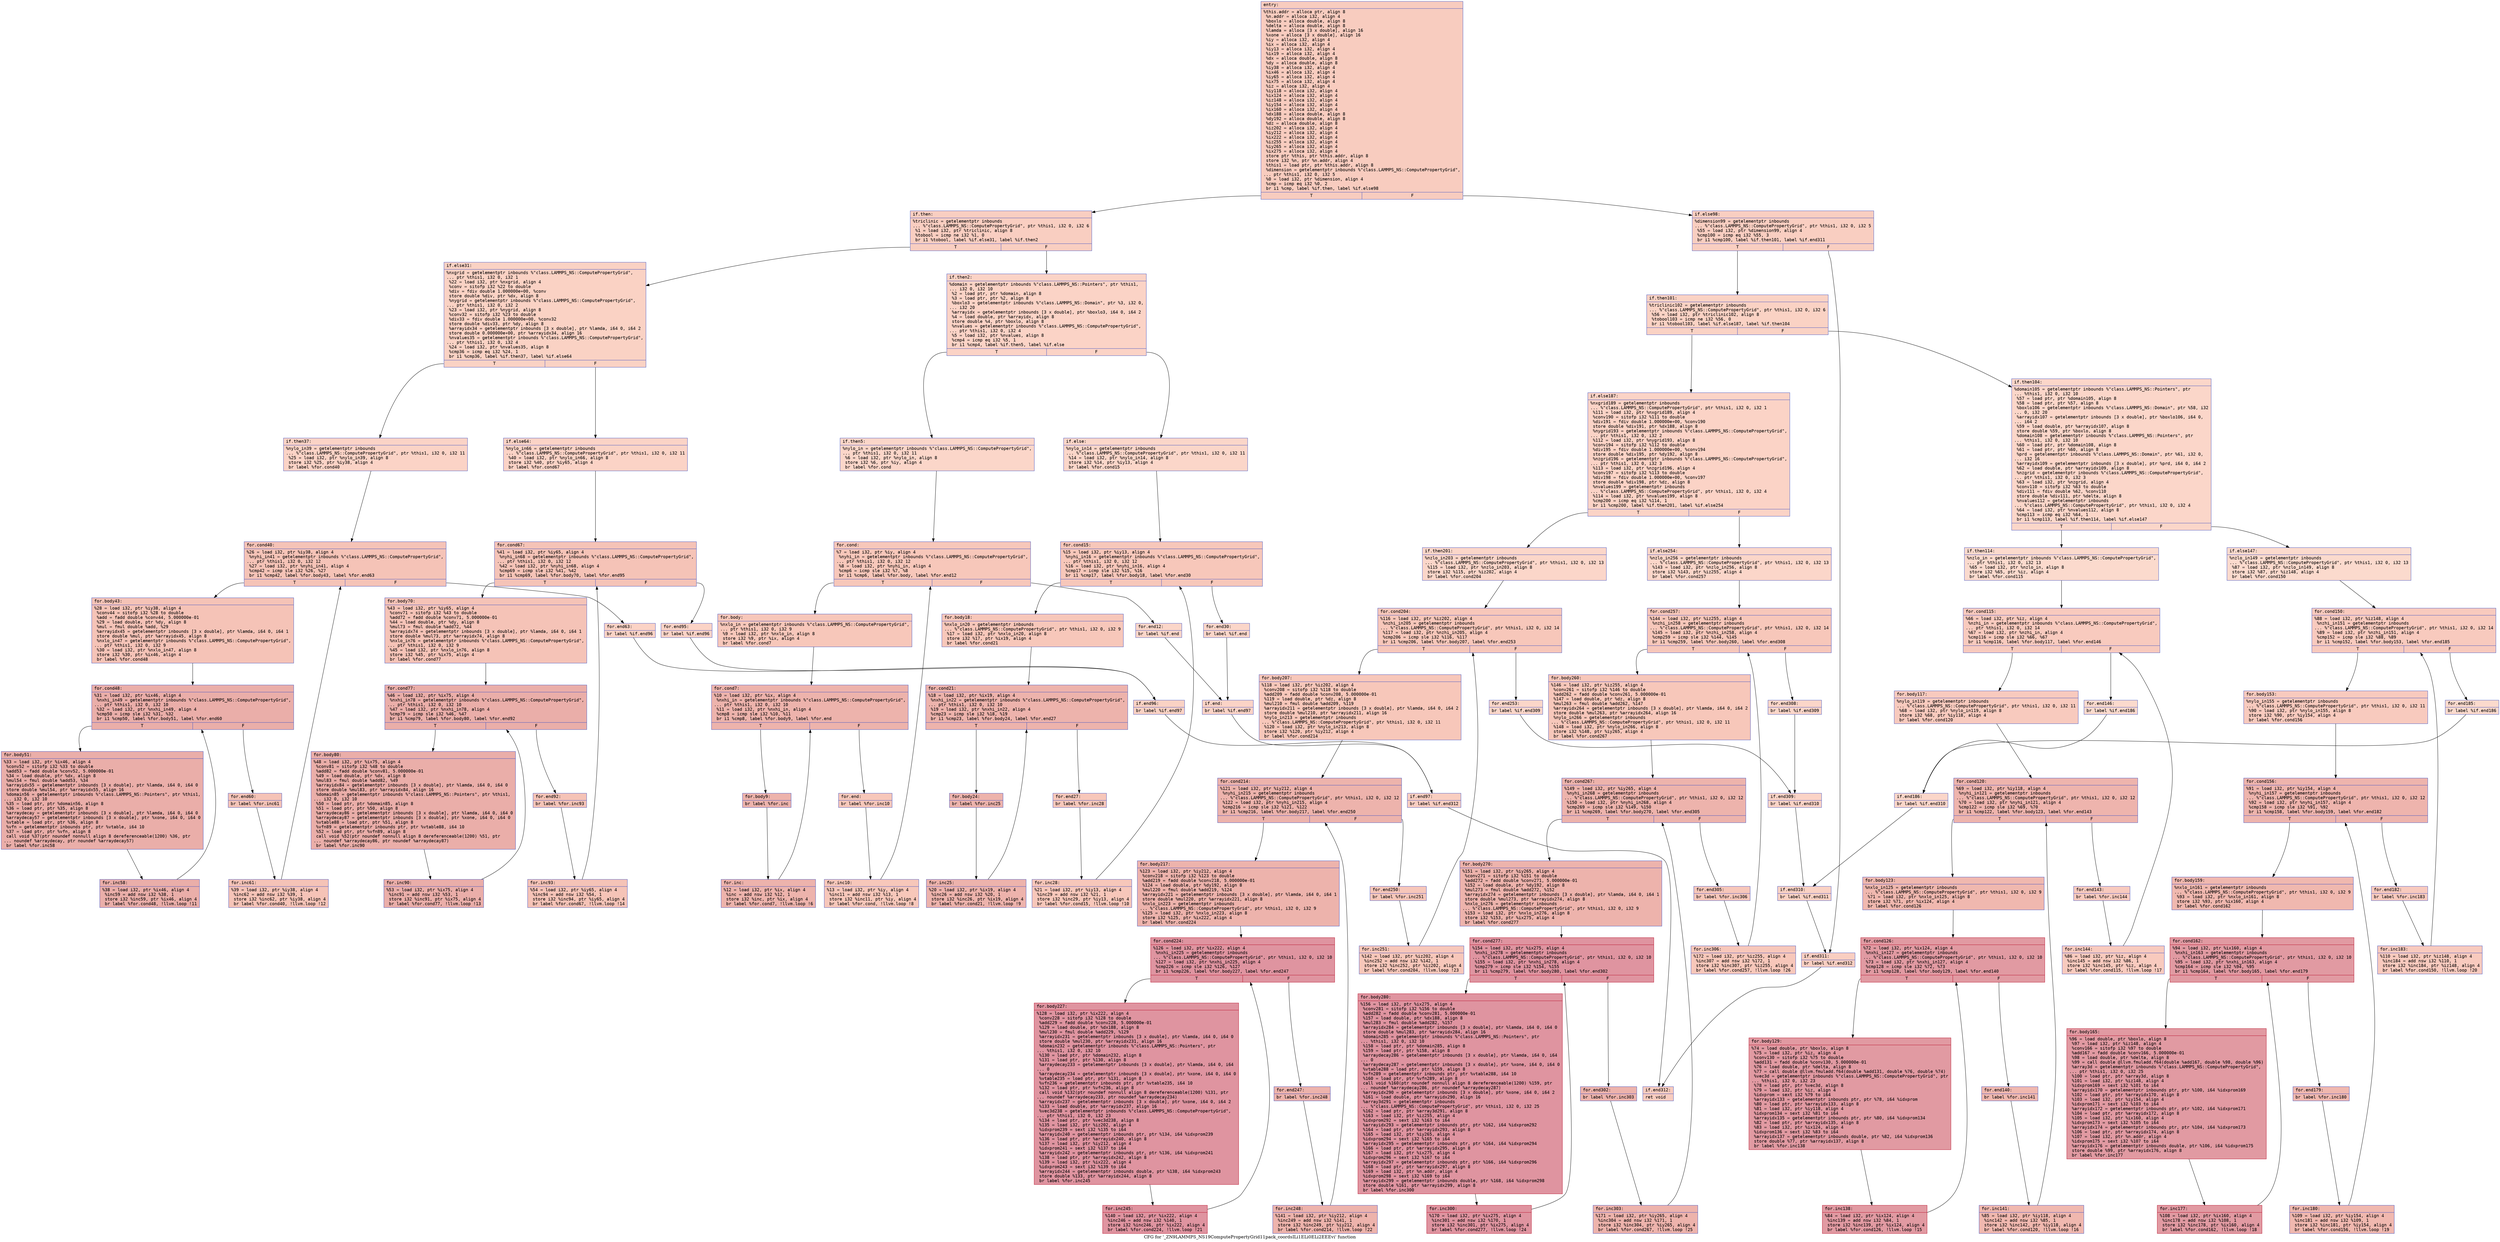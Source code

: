 digraph "CFG for '_ZN9LAMMPS_NS19ComputePropertyGrid11pack_coordsILi1ELi0ELi2EEEvi' function" {
	label="CFG for '_ZN9LAMMPS_NS19ComputePropertyGrid11pack_coordsILi1ELi0ELi2EEEvi' function";

	Node0x559142b9eaf0 [shape=record,color="#3d50c3ff", style=filled, fillcolor="#f08b6e70" fontname="Courier",label="{entry:\l|  %this.addr = alloca ptr, align 8\l  %n.addr = alloca i32, align 4\l  %boxlo = alloca double, align 8\l  %delta = alloca double, align 8\l  %lamda = alloca [3 x double], align 16\l  %xone = alloca [3 x double], align 16\l  %iy = alloca i32, align 4\l  %ix = alloca i32, align 4\l  %iy13 = alloca i32, align 4\l  %ix19 = alloca i32, align 4\l  %dx = alloca double, align 8\l  %dy = alloca double, align 8\l  %iy38 = alloca i32, align 4\l  %ix46 = alloca i32, align 4\l  %iy65 = alloca i32, align 4\l  %ix75 = alloca i32, align 4\l  %iz = alloca i32, align 4\l  %iy118 = alloca i32, align 4\l  %ix124 = alloca i32, align 4\l  %iz148 = alloca i32, align 4\l  %iy154 = alloca i32, align 4\l  %ix160 = alloca i32, align 4\l  %dx188 = alloca double, align 8\l  %dy192 = alloca double, align 8\l  %dz = alloca double, align 8\l  %iz202 = alloca i32, align 4\l  %iy212 = alloca i32, align 4\l  %ix222 = alloca i32, align 4\l  %iz255 = alloca i32, align 4\l  %iy265 = alloca i32, align 4\l  %ix275 = alloca i32, align 4\l  store ptr %this, ptr %this.addr, align 8\l  store i32 %n, ptr %n.addr, align 4\l  %this1 = load ptr, ptr %this.addr, align 8\l  %dimension = getelementptr inbounds %\"class.LAMMPS_NS::ComputePropertyGrid\",\l... ptr %this1, i32 0, i32 5\l  %0 = load i32, ptr %dimension, align 4\l  %cmp = icmp eq i32 %0, 2\l  br i1 %cmp, label %if.then, label %if.else98\l|{<s0>T|<s1>F}}"];
	Node0x559142b9eaf0:s0 -> Node0x559142b9eb60[tooltip="entry -> if.then\nProbability 50.00%" ];
	Node0x559142b9eaf0:s1 -> Node0x559142bb19d0[tooltip="entry -> if.else98\nProbability 50.00%" ];
	Node0x559142b9eb60 [shape=record,color="#3d50c3ff", style=filled, fillcolor="#f2907270" fontname="Courier",label="{if.then:\l|  %triclinic = getelementptr inbounds\l... %\"class.LAMMPS_NS::ComputePropertyGrid\", ptr %this1, i32 0, i32 6\l  %1 = load i32, ptr %triclinic, align 8\l  %tobool = icmp ne i32 %1, 0\l  br i1 %tobool, label %if.else31, label %if.then2\l|{<s0>T|<s1>F}}"];
	Node0x559142b9eb60:s0 -> Node0x559142bb1d20[tooltip="if.then -> if.else31\nProbability 62.50%" ];
	Node0x559142b9eb60:s1 -> Node0x559142bb1da0[tooltip="if.then -> if.then2\nProbability 37.50%" ];
	Node0x559142bb1da0 [shape=record,color="#3d50c3ff", style=filled, fillcolor="#f59c7d70" fontname="Courier",label="{if.then2:\l|  %domain = getelementptr inbounds %\"class.LAMMPS_NS::Pointers\", ptr %this1,\l... i32 0, i32 10\l  %2 = load ptr, ptr %domain, align 8\l  %3 = load ptr, ptr %2, align 8\l  %boxlo3 = getelementptr inbounds %\"class.LAMMPS_NS::Domain\", ptr %3, i32 0,\l... i32 20\l  %arrayidx = getelementptr inbounds [3 x double], ptr %boxlo3, i64 0, i64 2\l  %4 = load double, ptr %arrayidx, align 8\l  store double %4, ptr %boxlo, align 8\l  %nvalues = getelementptr inbounds %\"class.LAMMPS_NS::ComputePropertyGrid\",\l... ptr %this1, i32 0, i32 4\l  %5 = load i32, ptr %nvalues, align 8\l  %cmp4 = icmp eq i32 %5, 1\l  br i1 %cmp4, label %if.then5, label %if.else\l|{<s0>T|<s1>F}}"];
	Node0x559142bb1da0:s0 -> Node0x559142bb5580[tooltip="if.then2 -> if.then5\nProbability 50.00%" ];
	Node0x559142bb1da0:s1 -> Node0x559142a6e7d0[tooltip="if.then2 -> if.else\nProbability 50.00%" ];
	Node0x559142bb5580 [shape=record,color="#3d50c3ff", style=filled, fillcolor="#f6a38570" fontname="Courier",label="{if.then5:\l|  %nylo_in = getelementptr inbounds %\"class.LAMMPS_NS::ComputePropertyGrid\",\l... ptr %this1, i32 0, i32 11\l  %6 = load i32, ptr %nylo_in, align 8\l  store i32 %6, ptr %iy, align 4\l  br label %for.cond\l}"];
	Node0x559142bb5580 -> Node0x559142bb10e0[tooltip="if.then5 -> for.cond\nProbability 100.00%" ];
	Node0x559142bb10e0 [shape=record,color="#3d50c3ff", style=filled, fillcolor="#ec7f6370" fontname="Courier",label="{for.cond:\l|  %7 = load i32, ptr %iy, align 4\l  %nyhi_in = getelementptr inbounds %\"class.LAMMPS_NS::ComputePropertyGrid\",\l... ptr %this1, i32 0, i32 12\l  %8 = load i32, ptr %nyhi_in, align 4\l  %cmp6 = icmp sle i32 %7, %8\l  br i1 %cmp6, label %for.body, label %for.end12\l|{<s0>T|<s1>F}}"];
	Node0x559142bb10e0:s0 -> Node0x559142bb5f00[tooltip="for.cond -> for.body\nProbability 96.88%" ];
	Node0x559142bb10e0:s1 -> Node0x559142bb5f80[tooltip="for.cond -> for.end12\nProbability 3.12%" ];
	Node0x559142bb5f00 [shape=record,color="#3d50c3ff", style=filled, fillcolor="#ec7f6370" fontname="Courier",label="{for.body:\l|  %nxlo_in = getelementptr inbounds %\"class.LAMMPS_NS::ComputePropertyGrid\",\l... ptr %this1, i32 0, i32 9\l  %9 = load i32, ptr %nxlo_in, align 8\l  store i32 %9, ptr %ix, align 4\l  br label %for.cond7\l}"];
	Node0x559142bb5f00 -> Node0x559142bb62b0[tooltip="for.body -> for.cond7\nProbability 100.00%" ];
	Node0x559142bb62b0 [shape=record,color="#3d50c3ff", style=filled, fillcolor="#d6524470" fontname="Courier",label="{for.cond7:\l|  %10 = load i32, ptr %ix, align 4\l  %nxhi_in = getelementptr inbounds %\"class.LAMMPS_NS::ComputePropertyGrid\",\l... ptr %this1, i32 0, i32 10\l  %11 = load i32, ptr %nxhi_in, align 4\l  %cmp8 = icmp sle i32 %10, %11\l  br i1 %cmp8, label %for.body9, label %for.end\l|{<s0>T|<s1>F}}"];
	Node0x559142bb62b0:s0 -> Node0x559142bb6630[tooltip="for.cond7 -> for.body9\nProbability 96.88%" ];
	Node0x559142bb62b0:s1 -> Node0x559142bb66b0[tooltip="for.cond7 -> for.end\nProbability 3.12%" ];
	Node0x559142bb6630 [shape=record,color="#3d50c3ff", style=filled, fillcolor="#d6524470" fontname="Courier",label="{for.body9:\l|  br label %for.inc\l}"];
	Node0x559142bb6630 -> Node0x559142bb6830[tooltip="for.body9 -> for.inc\nProbability 100.00%" ];
	Node0x559142bb6830 [shape=record,color="#3d50c3ff", style=filled, fillcolor="#d6524470" fontname="Courier",label="{for.inc:\l|  %12 = load i32, ptr %ix, align 4\l  %inc = add nsw i32 %12, 1\l  store i32 %inc, ptr %ix, align 4\l  br label %for.cond7, !llvm.loop !6\l}"];
	Node0x559142bb6830 -> Node0x559142bb62b0[tooltip="for.inc -> for.cond7\nProbability 100.00%" ];
	Node0x559142bb66b0 [shape=record,color="#3d50c3ff", style=filled, fillcolor="#ec7f6370" fontname="Courier",label="{for.end:\l|  br label %for.inc10\l}"];
	Node0x559142bb66b0 -> Node0x559142bb6ca0[tooltip="for.end -> for.inc10\nProbability 100.00%" ];
	Node0x559142bb6ca0 [shape=record,color="#3d50c3ff", style=filled, fillcolor="#ec7f6370" fontname="Courier",label="{for.inc10:\l|  %13 = load i32, ptr %iy, align 4\l  %inc11 = add nsw i32 %13, 1\l  store i32 %inc11, ptr %iy, align 4\l  br label %for.cond, !llvm.loop !8\l}"];
	Node0x559142bb6ca0 -> Node0x559142bb10e0[tooltip="for.inc10 -> for.cond\nProbability 100.00%" ];
	Node0x559142bb5f80 [shape=record,color="#3d50c3ff", style=filled, fillcolor="#f6a38570" fontname="Courier",label="{for.end12:\l|  br label %if.end\l}"];
	Node0x559142bb5f80 -> Node0x559142bb7120[tooltip="for.end12 -> if.end\nProbability 100.00%" ];
	Node0x559142a6e7d0 [shape=record,color="#3d50c3ff", style=filled, fillcolor="#f6a38570" fontname="Courier",label="{if.else:\l|  %nylo_in14 = getelementptr inbounds\l... %\"class.LAMMPS_NS::ComputePropertyGrid\", ptr %this1, i32 0, i32 11\l  %14 = load i32, ptr %nylo_in14, align 8\l  store i32 %14, ptr %iy13, align 4\l  br label %for.cond15\l}"];
	Node0x559142a6e7d0 -> Node0x559142bb7410[tooltip="if.else -> for.cond15\nProbability 100.00%" ];
	Node0x559142bb7410 [shape=record,color="#3d50c3ff", style=filled, fillcolor="#ec7f6370" fontname="Courier",label="{for.cond15:\l|  %15 = load i32, ptr %iy13, align 4\l  %nyhi_in16 = getelementptr inbounds %\"class.LAMMPS_NS::ComputePropertyGrid\",\l... ptr %this1, i32 0, i32 12\l  %16 = load i32, ptr %nyhi_in16, align 4\l  %cmp17 = icmp sle i32 %15, %16\l  br i1 %cmp17, label %for.body18, label %for.end30\l|{<s0>T|<s1>F}}"];
	Node0x559142bb7410:s0 -> Node0x559142bb77a0[tooltip="for.cond15 -> for.body18\nProbability 96.88%" ];
	Node0x559142bb7410:s1 -> Node0x559142bb7820[tooltip="for.cond15 -> for.end30\nProbability 3.12%" ];
	Node0x559142bb77a0 [shape=record,color="#3d50c3ff", style=filled, fillcolor="#ec7f6370" fontname="Courier",label="{for.body18:\l|  %nxlo_in20 = getelementptr inbounds\l... %\"class.LAMMPS_NS::ComputePropertyGrid\", ptr %this1, i32 0, i32 9\l  %17 = load i32, ptr %nxlo_in20, align 8\l  store i32 %17, ptr %ix19, align 4\l  br label %for.cond21\l}"];
	Node0x559142bb77a0 -> Node0x559142bb7b60[tooltip="for.body18 -> for.cond21\nProbability 100.00%" ];
	Node0x559142bb7b60 [shape=record,color="#3d50c3ff", style=filled, fillcolor="#d6524470" fontname="Courier",label="{for.cond21:\l|  %18 = load i32, ptr %ix19, align 4\l  %nxhi_in22 = getelementptr inbounds %\"class.LAMMPS_NS::ComputePropertyGrid\",\l... ptr %this1, i32 0, i32 10\l  %19 = load i32, ptr %nxhi_in22, align 4\l  %cmp23 = icmp sle i32 %18, %19\l  br i1 %cmp23, label %for.body24, label %for.end27\l|{<s0>T|<s1>F}}"];
	Node0x559142bb7b60:s0 -> Node0x559142bb7ef0[tooltip="for.cond21 -> for.body24\nProbability 96.88%" ];
	Node0x559142bb7b60:s1 -> Node0x559142bb7f70[tooltip="for.cond21 -> for.end27\nProbability 3.12%" ];
	Node0x559142bb7ef0 [shape=record,color="#3d50c3ff", style=filled, fillcolor="#d6524470" fontname="Courier",label="{for.body24:\l|  br label %for.inc25\l}"];
	Node0x559142bb7ef0 -> Node0x559142bb80a0[tooltip="for.body24 -> for.inc25\nProbability 100.00%" ];
	Node0x559142bb80a0 [shape=record,color="#3d50c3ff", style=filled, fillcolor="#d6524470" fontname="Courier",label="{for.inc25:\l|  %20 = load i32, ptr %ix19, align 4\l  %inc26 = add nsw i32 %20, 1\l  store i32 %inc26, ptr %ix19, align 4\l  br label %for.cond21, !llvm.loop !9\l}"];
	Node0x559142bb80a0 -> Node0x559142bb7b60[tooltip="for.inc25 -> for.cond21\nProbability 100.00%" ];
	Node0x559142bb7f70 [shape=record,color="#3d50c3ff", style=filled, fillcolor="#ec7f6370" fontname="Courier",label="{for.end27:\l|  br label %for.inc28\l}"];
	Node0x559142bb7f70 -> Node0x559142bb8520[tooltip="for.end27 -> for.inc28\nProbability 100.00%" ];
	Node0x559142bb8520 [shape=record,color="#3d50c3ff", style=filled, fillcolor="#ec7f6370" fontname="Courier",label="{for.inc28:\l|  %21 = load i32, ptr %iy13, align 4\l  %inc29 = add nsw i32 %21, 1\l  store i32 %inc29, ptr %iy13, align 4\l  br label %for.cond15, !llvm.loop !10\l}"];
	Node0x559142bb8520 -> Node0x559142bb7410[tooltip="for.inc28 -> for.cond15\nProbability 100.00%" ];
	Node0x559142bb7820 [shape=record,color="#3d50c3ff", style=filled, fillcolor="#f6a38570" fontname="Courier",label="{for.end30:\l|  br label %if.end\l}"];
	Node0x559142bb7820 -> Node0x559142bb7120[tooltip="for.end30 -> if.end\nProbability 100.00%" ];
	Node0x559142bb7120 [shape=record,color="#3d50c3ff", style=filled, fillcolor="#f59c7d70" fontname="Courier",label="{if.end:\l|  br label %if.end97\l}"];
	Node0x559142bb7120 -> Node0x559142bb8a10[tooltip="if.end -> if.end97\nProbability 100.00%" ];
	Node0x559142bb1d20 [shape=record,color="#3d50c3ff", style=filled, fillcolor="#f4987a70" fontname="Courier",label="{if.else31:\l|  %nxgrid = getelementptr inbounds %\"class.LAMMPS_NS::ComputePropertyGrid\",\l... ptr %this1, i32 0, i32 1\l  %22 = load i32, ptr %nxgrid, align 4\l  %conv = sitofp i32 %22 to double\l  %div = fdiv double 1.000000e+00, %conv\l  store double %div, ptr %dx, align 8\l  %nygrid = getelementptr inbounds %\"class.LAMMPS_NS::ComputePropertyGrid\",\l... ptr %this1, i32 0, i32 2\l  %23 = load i32, ptr %nygrid, align 8\l  %conv32 = sitofp i32 %23 to double\l  %div33 = fdiv double 1.000000e+00, %conv32\l  store double %div33, ptr %dy, align 8\l  %arrayidx34 = getelementptr inbounds [3 x double], ptr %lamda, i64 0, i64 2\l  store double 0.000000e+00, ptr %arrayidx34, align 16\l  %nvalues35 = getelementptr inbounds %\"class.LAMMPS_NS::ComputePropertyGrid\",\l... ptr %this1, i32 0, i32 4\l  %24 = load i32, ptr %nvalues35, align 8\l  %cmp36 = icmp eq i32 %24, 1\l  br i1 %cmp36, label %if.then37, label %if.else64\l|{<s0>T|<s1>F}}"];
	Node0x559142bb1d20:s0 -> Node0x559142bb9530[tooltip="if.else31 -> if.then37\nProbability 50.00%" ];
	Node0x559142bb1d20:s1 -> Node0x559142bb95b0[tooltip="if.else31 -> if.else64\nProbability 50.00%" ];
	Node0x559142bb9530 [shape=record,color="#3d50c3ff", style=filled, fillcolor="#f59c7d70" fontname="Courier",label="{if.then37:\l|  %nylo_in39 = getelementptr inbounds\l... %\"class.LAMMPS_NS::ComputePropertyGrid\", ptr %this1, i32 0, i32 11\l  %25 = load i32, ptr %nylo_in39, align 8\l  store i32 %25, ptr %iy38, align 4\l  br label %for.cond40\l}"];
	Node0x559142bb9530 -> Node0x559142bb98f0[tooltip="if.then37 -> for.cond40\nProbability 100.00%" ];
	Node0x559142bb98f0 [shape=record,color="#3d50c3ff", style=filled, fillcolor="#e8765c70" fontname="Courier",label="{for.cond40:\l|  %26 = load i32, ptr %iy38, align 4\l  %nyhi_in41 = getelementptr inbounds %\"class.LAMMPS_NS::ComputePropertyGrid\",\l... ptr %this1, i32 0, i32 12\l  %27 = load i32, ptr %nyhi_in41, align 4\l  %cmp42 = icmp sle i32 %26, %27\l  br i1 %cmp42, label %for.body43, label %for.end63\l|{<s0>T|<s1>F}}"];
	Node0x559142bb98f0:s0 -> Node0x559142bb5910[tooltip="for.cond40 -> for.body43\nProbability 96.88%" ];
	Node0x559142bb98f0:s1 -> Node0x559142bb5990[tooltip="for.cond40 -> for.end63\nProbability 3.12%" ];
	Node0x559142bb5910 [shape=record,color="#3d50c3ff", style=filled, fillcolor="#e8765c70" fontname="Courier",label="{for.body43:\l|  %28 = load i32, ptr %iy38, align 4\l  %conv44 = sitofp i32 %28 to double\l  %add = fadd double %conv44, 5.000000e-01\l  %29 = load double, ptr %dy, align 8\l  %mul = fmul double %add, %29\l  %arrayidx45 = getelementptr inbounds [3 x double], ptr %lamda, i64 0, i64 1\l  store double %mul, ptr %arrayidx45, align 8\l  %nxlo_in47 = getelementptr inbounds %\"class.LAMMPS_NS::ComputePropertyGrid\",\l... ptr %this1, i32 0, i32 9\l  %30 = load i32, ptr %nxlo_in47, align 8\l  store i32 %30, ptr %ix46, align 4\l  br label %for.cond48\l}"];
	Node0x559142bb5910 -> Node0x559142bbaad0[tooltip="for.body43 -> for.cond48\nProbability 100.00%" ];
	Node0x559142bbaad0 [shape=record,color="#3d50c3ff", style=filled, fillcolor="#d0473d70" fontname="Courier",label="{for.cond48:\l|  %31 = load i32, ptr %ix46, align 4\l  %nxhi_in49 = getelementptr inbounds %\"class.LAMMPS_NS::ComputePropertyGrid\",\l... ptr %this1, i32 0, i32 10\l  %32 = load i32, ptr %nxhi_in49, align 4\l  %cmp50 = icmp sle i32 %31, %32\l  br i1 %cmp50, label %for.body51, label %for.end60\l|{<s0>T|<s1>F}}"];
	Node0x559142bbaad0:s0 -> Node0x559142bbae60[tooltip="for.cond48 -> for.body51\nProbability 96.88%" ];
	Node0x559142bbaad0:s1 -> Node0x559142bbaee0[tooltip="for.cond48 -> for.end60\nProbability 3.12%" ];
	Node0x559142bbae60 [shape=record,color="#3d50c3ff", style=filled, fillcolor="#d0473d70" fontname="Courier",label="{for.body51:\l|  %33 = load i32, ptr %ix46, align 4\l  %conv52 = sitofp i32 %33 to double\l  %add53 = fadd double %conv52, 5.000000e-01\l  %34 = load double, ptr %dx, align 8\l  %mul54 = fmul double %add53, %34\l  %arrayidx55 = getelementptr inbounds [3 x double], ptr %lamda, i64 0, i64 0\l  store double %mul54, ptr %arrayidx55, align 16\l  %domain56 = getelementptr inbounds %\"class.LAMMPS_NS::Pointers\", ptr %this1,\l... i32 0, i32 10\l  %35 = load ptr, ptr %domain56, align 8\l  %36 = load ptr, ptr %35, align 8\l  %arraydecay = getelementptr inbounds [3 x double], ptr %lamda, i64 0, i64 0\l  %arraydecay57 = getelementptr inbounds [3 x double], ptr %xone, i64 0, i64 0\l  %vtable = load ptr, ptr %36, align 8\l  %vfn = getelementptr inbounds ptr, ptr %vtable, i64 10\l  %37 = load ptr, ptr %vfn, align 8\l  call void %37(ptr noundef nonnull align 8 dereferenceable(1200) %36, ptr\l... noundef %arraydecay, ptr noundef %arraydecay57)\l  br label %for.inc58\l}"];
	Node0x559142bbae60 -> Node0x559142bbbbe0[tooltip="for.body51 -> for.inc58\nProbability 100.00%" ];
	Node0x559142bbbbe0 [shape=record,color="#3d50c3ff", style=filled, fillcolor="#d0473d70" fontname="Courier",label="{for.inc58:\l|  %38 = load i32, ptr %ix46, align 4\l  %inc59 = add nsw i32 %38, 1\l  store i32 %inc59, ptr %ix46, align 4\l  br label %for.cond48, !llvm.loop !11\l}"];
	Node0x559142bbbbe0 -> Node0x559142bbaad0[tooltip="for.inc58 -> for.cond48\nProbability 100.00%" ];
	Node0x559142bbaee0 [shape=record,color="#3d50c3ff", style=filled, fillcolor="#e8765c70" fontname="Courier",label="{for.end60:\l|  br label %for.inc61\l}"];
	Node0x559142bbaee0 -> Node0x559142bbc010[tooltip="for.end60 -> for.inc61\nProbability 100.00%" ];
	Node0x559142bbc010 [shape=record,color="#3d50c3ff", style=filled, fillcolor="#e8765c70" fontname="Courier",label="{for.inc61:\l|  %39 = load i32, ptr %iy38, align 4\l  %inc62 = add nsw i32 %39, 1\l  store i32 %inc62, ptr %iy38, align 4\l  br label %for.cond40, !llvm.loop !12\l}"];
	Node0x559142bbc010 -> Node0x559142bb98f0[tooltip="for.inc61 -> for.cond40\nProbability 100.00%" ];
	Node0x559142bb5990 [shape=record,color="#3d50c3ff", style=filled, fillcolor="#f59c7d70" fontname="Courier",label="{for.end63:\l|  br label %if.end96\l}"];
	Node0x559142bb5990 -> Node0x559142bbc470[tooltip="for.end63 -> if.end96\nProbability 100.00%" ];
	Node0x559142bb95b0 [shape=record,color="#3d50c3ff", style=filled, fillcolor="#f59c7d70" fontname="Courier",label="{if.else64:\l|  %nylo_in66 = getelementptr inbounds\l... %\"class.LAMMPS_NS::ComputePropertyGrid\", ptr %this1, i32 0, i32 11\l  %40 = load i32, ptr %nylo_in66, align 8\l  store i32 %40, ptr %iy65, align 4\l  br label %for.cond67\l}"];
	Node0x559142bb95b0 -> Node0x559142bbc770[tooltip="if.else64 -> for.cond67\nProbability 100.00%" ];
	Node0x559142bbc770 [shape=record,color="#3d50c3ff", style=filled, fillcolor="#e8765c70" fontname="Courier",label="{for.cond67:\l|  %41 = load i32, ptr %iy65, align 4\l  %nyhi_in68 = getelementptr inbounds %\"class.LAMMPS_NS::ComputePropertyGrid\",\l... ptr %this1, i32 0, i32 12\l  %42 = load i32, ptr %nyhi_in68, align 4\l  %cmp69 = icmp sle i32 %41, %42\l  br i1 %cmp69, label %for.body70, label %for.end95\l|{<s0>T|<s1>F}}"];
	Node0x559142bbc770:s0 -> Node0x559142bbcb00[tooltip="for.cond67 -> for.body70\nProbability 96.88%" ];
	Node0x559142bbc770:s1 -> Node0x559142bbcb80[tooltip="for.cond67 -> for.end95\nProbability 3.12%" ];
	Node0x559142bbcb00 [shape=record,color="#3d50c3ff", style=filled, fillcolor="#e8765c70" fontname="Courier",label="{for.body70:\l|  %43 = load i32, ptr %iy65, align 4\l  %conv71 = sitofp i32 %43 to double\l  %add72 = fadd double %conv71, 5.000000e-01\l  %44 = load double, ptr %dy, align 8\l  %mul73 = fmul double %add72, %44\l  %arrayidx74 = getelementptr inbounds [3 x double], ptr %lamda, i64 0, i64 1\l  store double %mul73, ptr %arrayidx74, align 8\l  %nxlo_in76 = getelementptr inbounds %\"class.LAMMPS_NS::ComputePropertyGrid\",\l... ptr %this1, i32 0, i32 9\l  %45 = load i32, ptr %nxlo_in76, align 8\l  store i32 %45, ptr %ix75, align 4\l  br label %for.cond77\l}"];
	Node0x559142bbcb00 -> Node0x559142bbd340[tooltip="for.body70 -> for.cond77\nProbability 100.00%" ];
	Node0x559142bbd340 [shape=record,color="#3d50c3ff", style=filled, fillcolor="#d0473d70" fontname="Courier",label="{for.cond77:\l|  %46 = load i32, ptr %ix75, align 4\l  %nxhi_in78 = getelementptr inbounds %\"class.LAMMPS_NS::ComputePropertyGrid\",\l... ptr %this1, i32 0, i32 10\l  %47 = load i32, ptr %nxhi_in78, align 4\l  %cmp79 = icmp sle i32 %46, %47\l  br i1 %cmp79, label %for.body80, label %for.end92\l|{<s0>T|<s1>F}}"];
	Node0x559142bbd340:s0 -> Node0x559142bbdee0[tooltip="for.cond77 -> for.body80\nProbability 96.88%" ];
	Node0x559142bbd340:s1 -> Node0x559142bbdf60[tooltip="for.cond77 -> for.end92\nProbability 3.12%" ];
	Node0x559142bbdee0 [shape=record,color="#3d50c3ff", style=filled, fillcolor="#d0473d70" fontname="Courier",label="{for.body80:\l|  %48 = load i32, ptr %ix75, align 4\l  %conv81 = sitofp i32 %48 to double\l  %add82 = fadd double %conv81, 5.000000e-01\l  %49 = load double, ptr %dx, align 8\l  %mul83 = fmul double %add82, %49\l  %arrayidx84 = getelementptr inbounds [3 x double], ptr %lamda, i64 0, i64 0\l  store double %mul83, ptr %arrayidx84, align 16\l  %domain85 = getelementptr inbounds %\"class.LAMMPS_NS::Pointers\", ptr %this1,\l... i32 0, i32 10\l  %50 = load ptr, ptr %domain85, align 8\l  %51 = load ptr, ptr %50, align 8\l  %arraydecay86 = getelementptr inbounds [3 x double], ptr %lamda, i64 0, i64 0\l  %arraydecay87 = getelementptr inbounds [3 x double], ptr %xone, i64 0, i64 0\l  %vtable88 = load ptr, ptr %51, align 8\l  %vfn89 = getelementptr inbounds ptr, ptr %vtable88, i64 10\l  %52 = load ptr, ptr %vfn89, align 8\l  call void %52(ptr noundef nonnull align 8 dereferenceable(1200) %51, ptr\l... noundef %arraydecay86, ptr noundef %arraydecay87)\l  br label %for.inc90\l}"];
	Node0x559142bbdee0 -> Node0x559142bbec70[tooltip="for.body80 -> for.inc90\nProbability 100.00%" ];
	Node0x559142bbec70 [shape=record,color="#3d50c3ff", style=filled, fillcolor="#d0473d70" fontname="Courier",label="{for.inc90:\l|  %53 = load i32, ptr %ix75, align 4\l  %inc91 = add nsw i32 %53, 1\l  store i32 %inc91, ptr %ix75, align 4\l  br label %for.cond77, !llvm.loop !13\l}"];
	Node0x559142bbec70 -> Node0x559142bbd340[tooltip="for.inc90 -> for.cond77\nProbability 100.00%" ];
	Node0x559142bbdf60 [shape=record,color="#3d50c3ff", style=filled, fillcolor="#e8765c70" fontname="Courier",label="{for.end92:\l|  br label %for.inc93\l}"];
	Node0x559142bbdf60 -> Node0x559142bbf0a0[tooltip="for.end92 -> for.inc93\nProbability 100.00%" ];
	Node0x559142bbf0a0 [shape=record,color="#3d50c3ff", style=filled, fillcolor="#e8765c70" fontname="Courier",label="{for.inc93:\l|  %54 = load i32, ptr %iy65, align 4\l  %inc94 = add nsw i32 %54, 1\l  store i32 %inc94, ptr %iy65, align 4\l  br label %for.cond67, !llvm.loop !14\l}"];
	Node0x559142bbf0a0 -> Node0x559142bbc770[tooltip="for.inc93 -> for.cond67\nProbability 100.00%" ];
	Node0x559142bbcb80 [shape=record,color="#3d50c3ff", style=filled, fillcolor="#f59c7d70" fontname="Courier",label="{for.end95:\l|  br label %if.end96\l}"];
	Node0x559142bbcb80 -> Node0x559142bbc470[tooltip="for.end95 -> if.end96\nProbability 100.00%" ];
	Node0x559142bbc470 [shape=record,color="#3d50c3ff", style=filled, fillcolor="#f4987a70" fontname="Courier",label="{if.end96:\l|  br label %if.end97\l}"];
	Node0x559142bbc470 -> Node0x559142bb8a10[tooltip="if.end96 -> if.end97\nProbability 100.00%" ];
	Node0x559142bb8a10 [shape=record,color="#3d50c3ff", style=filled, fillcolor="#f2907270" fontname="Courier",label="{if.end97:\l|  br label %if.end312\l}"];
	Node0x559142bb8a10 -> Node0x559142bbf5e0[tooltip="if.end97 -> if.end312\nProbability 100.00%" ];
	Node0x559142bb19d0 [shape=record,color="#3d50c3ff", style=filled, fillcolor="#f2907270" fontname="Courier",label="{if.else98:\l|  %dimension99 = getelementptr inbounds\l... %\"class.LAMMPS_NS::ComputePropertyGrid\", ptr %this1, i32 0, i32 5\l  %55 = load i32, ptr %dimension99, align 4\l  %cmp100 = icmp eq i32 %55, 3\l  br i1 %cmp100, label %if.then101, label %if.end311\l|{<s0>T|<s1>F}}"];
	Node0x559142bb19d0:s0 -> Node0x559142bbf8f0[tooltip="if.else98 -> if.then101\nProbability 50.00%" ];
	Node0x559142bb19d0:s1 -> Node0x559142bbf970[tooltip="if.else98 -> if.end311\nProbability 50.00%" ];
	Node0x559142bbf8f0 [shape=record,color="#3d50c3ff", style=filled, fillcolor="#f4987a70" fontname="Courier",label="{if.then101:\l|  %triclinic102 = getelementptr inbounds\l... %\"class.LAMMPS_NS::ComputePropertyGrid\", ptr %this1, i32 0, i32 6\l  %56 = load i32, ptr %triclinic102, align 8\l  %tobool103 = icmp ne i32 %56, 0\l  br i1 %tobool103, label %if.else187, label %if.then104\l|{<s0>T|<s1>F}}"];
	Node0x559142bbf8f0:s0 -> Node0x559142bbfcd0[tooltip="if.then101 -> if.else187\nProbability 62.50%" ];
	Node0x559142bbf8f0:s1 -> Node0x559142bbfd50[tooltip="if.then101 -> if.then104\nProbability 37.50%" ];
	Node0x559142bbfd50 [shape=record,color="#3d50c3ff", style=filled, fillcolor="#f6a38570" fontname="Courier",label="{if.then104:\l|  %domain105 = getelementptr inbounds %\"class.LAMMPS_NS::Pointers\", ptr\l... %this1, i32 0, i32 10\l  %57 = load ptr, ptr %domain105, align 8\l  %58 = load ptr, ptr %57, align 8\l  %boxlo106 = getelementptr inbounds %\"class.LAMMPS_NS::Domain\", ptr %58, i32\l... 0, i32 20\l  %arrayidx107 = getelementptr inbounds [3 x double], ptr %boxlo106, i64 0,\l... i64 2\l  %59 = load double, ptr %arrayidx107, align 8\l  store double %59, ptr %boxlo, align 8\l  %domain108 = getelementptr inbounds %\"class.LAMMPS_NS::Pointers\", ptr\l... %this1, i32 0, i32 10\l  %60 = load ptr, ptr %domain108, align 8\l  %61 = load ptr, ptr %60, align 8\l  %prd = getelementptr inbounds %\"class.LAMMPS_NS::Domain\", ptr %61, i32 0,\l... i32 16\l  %arrayidx109 = getelementptr inbounds [3 x double], ptr %prd, i64 0, i64 2\l  %62 = load double, ptr %arrayidx109, align 8\l  %nzgrid = getelementptr inbounds %\"class.LAMMPS_NS::ComputePropertyGrid\",\l... ptr %this1, i32 0, i32 3\l  %63 = load i32, ptr %nzgrid, align 4\l  %conv110 = sitofp i32 %63 to double\l  %div111 = fdiv double %62, %conv110\l  store double %div111, ptr %delta, align 8\l  %nvalues112 = getelementptr inbounds\l... %\"class.LAMMPS_NS::ComputePropertyGrid\", ptr %this1, i32 0, i32 4\l  %64 = load i32, ptr %nvalues112, align 8\l  %cmp113 = icmp eq i32 %64, 1\l  br i1 %cmp113, label %if.then114, label %if.else147\l|{<s0>T|<s1>F}}"];
	Node0x559142bbfd50:s0 -> Node0x559142bc0d10[tooltip="if.then104 -> if.then114\nProbability 50.00%" ];
	Node0x559142bbfd50:s1 -> Node0x559142bc0d90[tooltip="if.then104 -> if.else147\nProbability 50.00%" ];
	Node0x559142bc0d10 [shape=record,color="#3d50c3ff", style=filled, fillcolor="#f7ac8e70" fontname="Courier",label="{if.then114:\l|  %nzlo_in = getelementptr inbounds %\"class.LAMMPS_NS::ComputePropertyGrid\",\l... ptr %this1, i32 0, i32 13\l  %65 = load i32, ptr %nzlo_in, align 8\l  store i32 %65, ptr %iz, align 4\l  br label %for.cond115\l}"];
	Node0x559142bc0d10 -> Node0x559142bc10c0[tooltip="if.then114 -> for.cond115\nProbability 100.00%" ];
	Node0x559142bc10c0 [shape=record,color="#3d50c3ff", style=filled, fillcolor="#ef886b70" fontname="Courier",label="{for.cond115:\l|  %66 = load i32, ptr %iz, align 4\l  %nzhi_in = getelementptr inbounds %\"class.LAMMPS_NS::ComputePropertyGrid\",\l... ptr %this1, i32 0, i32 14\l  %67 = load i32, ptr %nzhi_in, align 4\l  %cmp116 = icmp sle i32 %66, %67\l  br i1 %cmp116, label %for.body117, label %for.end146\l|{<s0>T|<s1>F}}"];
	Node0x559142bc10c0:s0 -> Node0x559142bc1440[tooltip="for.cond115 -> for.body117\nProbability 96.88%" ];
	Node0x559142bc10c0:s1 -> Node0x559142bc14c0[tooltip="for.cond115 -> for.end146\nProbability 3.12%" ];
	Node0x559142bc1440 [shape=record,color="#3d50c3ff", style=filled, fillcolor="#ef886b70" fontname="Courier",label="{for.body117:\l|  %nylo_in119 = getelementptr inbounds\l... %\"class.LAMMPS_NS::ComputePropertyGrid\", ptr %this1, i32 0, i32 11\l  %68 = load i32, ptr %nylo_in119, align 8\l  store i32 %68, ptr %iy118, align 4\l  br label %for.cond120\l}"];
	Node0x559142bc1440 -> Node0x559142bc1800[tooltip="for.body117 -> for.cond120\nProbability 100.00%" ];
	Node0x559142bc1800 [shape=record,color="#3d50c3ff", style=filled, fillcolor="#d8564670" fontname="Courier",label="{for.cond120:\l|  %69 = load i32, ptr %iy118, align 4\l  %nyhi_in121 = getelementptr inbounds\l... %\"class.LAMMPS_NS::ComputePropertyGrid\", ptr %this1, i32 0, i32 12\l  %70 = load i32, ptr %nyhi_in121, align 4\l  %cmp122 = icmp sle i32 %69, %70\l  br i1 %cmp122, label %for.body123, label %for.end143\l|{<s0>T|<s1>F}}"];
	Node0x559142bc1800:s0 -> Node0x559142bc1b90[tooltip="for.cond120 -> for.body123\nProbability 96.88%" ];
	Node0x559142bc1800:s1 -> Node0x559142bc1c10[tooltip="for.cond120 -> for.end143\nProbability 3.12%" ];
	Node0x559142bc1b90 [shape=record,color="#3d50c3ff", style=filled, fillcolor="#dc5d4a70" fontname="Courier",label="{for.body123:\l|  %nxlo_in125 = getelementptr inbounds\l... %\"class.LAMMPS_NS::ComputePropertyGrid\", ptr %this1, i32 0, i32 9\l  %71 = load i32, ptr %nxlo_in125, align 8\l  store i32 %71, ptr %ix124, align 4\l  br label %for.cond126\l}"];
	Node0x559142bc1b90 -> Node0x559142bc1fb0[tooltip="for.body123 -> for.cond126\nProbability 100.00%" ];
	Node0x559142bc1fb0 [shape=record,color="#b70d28ff", style=filled, fillcolor="#bb1b2c70" fontname="Courier",label="{for.cond126:\l|  %72 = load i32, ptr %ix124, align 4\l  %nxhi_in127 = getelementptr inbounds\l... %\"class.LAMMPS_NS::ComputePropertyGrid\", ptr %this1, i32 0, i32 10\l  %73 = load i32, ptr %nxhi_in127, align 4\l  %cmp128 = icmp sle i32 %72, %73\l  br i1 %cmp128, label %for.body129, label %for.end140\l|{<s0>T|<s1>F}}"];
	Node0x559142bc1fb0:s0 -> Node0x559142bc2340[tooltip="for.cond126 -> for.body129\nProbability 96.88%" ];
	Node0x559142bc1fb0:s1 -> Node0x559142bb9970[tooltip="for.cond126 -> for.end140\nProbability 3.12%" ];
	Node0x559142bc2340 [shape=record,color="#b70d28ff", style=filled, fillcolor="#bb1b2c70" fontname="Courier",label="{for.body129:\l|  %74 = load double, ptr %boxlo, align 8\l  %75 = load i32, ptr %iz, align 4\l  %conv130 = sitofp i32 %75 to double\l  %add131 = fadd double %conv130, 5.000000e-01\l  %76 = load double, ptr %delta, align 8\l  %77 = call double @llvm.fmuladd.f64(double %add131, double %76, double %74)\l  %vec3d = getelementptr inbounds %\"class.LAMMPS_NS::ComputePropertyGrid\", ptr\l... %this1, i32 0, i32 23\l  %78 = load ptr, ptr %vec3d, align 8\l  %79 = load i32, ptr %iz, align 4\l  %idxprom = sext i32 %79 to i64\l  %arrayidx133 = getelementptr inbounds ptr, ptr %78, i64 %idxprom\l  %80 = load ptr, ptr %arrayidx133, align 8\l  %81 = load i32, ptr %iy118, align 4\l  %idxprom134 = sext i32 %81 to i64\l  %arrayidx135 = getelementptr inbounds ptr, ptr %80, i64 %idxprom134\l  %82 = load ptr, ptr %arrayidx135, align 8\l  %83 = load i32, ptr %ix124, align 4\l  %idxprom136 = sext i32 %83 to i64\l  %arrayidx137 = getelementptr inbounds double, ptr %82, i64 %idxprom136\l  store double %77, ptr %arrayidx137, align 8\l  br label %for.inc138\l}"];
	Node0x559142bc2340 -> Node0x559142bc3e00[tooltip="for.body129 -> for.inc138\nProbability 100.00%" ];
	Node0x559142bc3e00 [shape=record,color="#b70d28ff", style=filled, fillcolor="#bb1b2c70" fontname="Courier",label="{for.inc138:\l|  %84 = load i32, ptr %ix124, align 4\l  %inc139 = add nsw i32 %84, 1\l  store i32 %inc139, ptr %ix124, align 4\l  br label %for.cond126, !llvm.loop !15\l}"];
	Node0x559142bc3e00 -> Node0x559142bc1fb0[tooltip="for.inc138 -> for.cond126\nProbability 100.00%" ];
	Node0x559142bb9970 [shape=record,color="#3d50c3ff", style=filled, fillcolor="#dc5d4a70" fontname="Courier",label="{for.end140:\l|  br label %for.inc141\l}"];
	Node0x559142bb9970 -> Node0x559142bc4280[tooltip="for.end140 -> for.inc141\nProbability 100.00%" ];
	Node0x559142bc4280 [shape=record,color="#3d50c3ff", style=filled, fillcolor="#dc5d4a70" fontname="Courier",label="{for.inc141:\l|  %85 = load i32, ptr %iy118, align 4\l  %inc142 = add nsw i32 %85, 1\l  store i32 %inc142, ptr %iy118, align 4\l  br label %for.cond120, !llvm.loop !16\l}"];
	Node0x559142bc4280 -> Node0x559142bc1800[tooltip="for.inc141 -> for.cond120\nProbability 100.00%" ];
	Node0x559142bc1c10 [shape=record,color="#3d50c3ff", style=filled, fillcolor="#ef886b70" fontname="Courier",label="{for.end143:\l|  br label %for.inc144\l}"];
	Node0x559142bc1c10 -> Node0x559142bc4700[tooltip="for.end143 -> for.inc144\nProbability 100.00%" ];
	Node0x559142bc4700 [shape=record,color="#3d50c3ff", style=filled, fillcolor="#ef886b70" fontname="Courier",label="{for.inc144:\l|  %86 = load i32, ptr %iz, align 4\l  %inc145 = add nsw i32 %86, 1\l  store i32 %inc145, ptr %iz, align 4\l  br label %for.cond115, !llvm.loop !17\l}"];
	Node0x559142bc4700 -> Node0x559142bc10c0[tooltip="for.inc144 -> for.cond115\nProbability 100.00%" ];
	Node0x559142bc14c0 [shape=record,color="#3d50c3ff", style=filled, fillcolor="#f7ac8e70" fontname="Courier",label="{for.end146:\l|  br label %if.end186\l}"];
	Node0x559142bc14c0 -> Node0x559142bc4b80[tooltip="for.end146 -> if.end186\nProbability 100.00%" ];
	Node0x559142bc0d90 [shape=record,color="#3d50c3ff", style=filled, fillcolor="#f7ac8e70" fontname="Courier",label="{if.else147:\l|  %nzlo_in149 = getelementptr inbounds\l... %\"class.LAMMPS_NS::ComputePropertyGrid\", ptr %this1, i32 0, i32 13\l  %87 = load i32, ptr %nzlo_in149, align 8\l  store i32 %87, ptr %iz148, align 4\l  br label %for.cond150\l}"];
	Node0x559142bc0d90 -> Node0x559142bc4e80[tooltip="if.else147 -> for.cond150\nProbability 100.00%" ];
	Node0x559142bc4e80 [shape=record,color="#3d50c3ff", style=filled, fillcolor="#ef886b70" fontname="Courier",label="{for.cond150:\l|  %88 = load i32, ptr %iz148, align 4\l  %nzhi_in151 = getelementptr inbounds\l... %\"class.LAMMPS_NS::ComputePropertyGrid\", ptr %this1, i32 0, i32 14\l  %89 = load i32, ptr %nzhi_in151, align 4\l  %cmp152 = icmp sle i32 %88, %89\l  br i1 %cmp152, label %for.body153, label %for.end185\l|{<s0>T|<s1>F}}"];
	Node0x559142bc4e80:s0 -> Node0x559142bc5210[tooltip="for.cond150 -> for.body153\nProbability 96.88%" ];
	Node0x559142bc4e80:s1 -> Node0x559142bc5290[tooltip="for.cond150 -> for.end185\nProbability 3.12%" ];
	Node0x559142bc5210 [shape=record,color="#3d50c3ff", style=filled, fillcolor="#ef886b70" fontname="Courier",label="{for.body153:\l|  %nylo_in155 = getelementptr inbounds\l... %\"class.LAMMPS_NS::ComputePropertyGrid\", ptr %this1, i32 0, i32 11\l  %90 = load i32, ptr %nylo_in155, align 8\l  store i32 %90, ptr %iy154, align 4\l  br label %for.cond156\l}"];
	Node0x559142bc5210 -> Node0x559142bc55d0[tooltip="for.body153 -> for.cond156\nProbability 100.00%" ];
	Node0x559142bc55d0 [shape=record,color="#3d50c3ff", style=filled, fillcolor="#d8564670" fontname="Courier",label="{for.cond156:\l|  %91 = load i32, ptr %iy154, align 4\l  %nyhi_in157 = getelementptr inbounds\l... %\"class.LAMMPS_NS::ComputePropertyGrid\", ptr %this1, i32 0, i32 12\l  %92 = load i32, ptr %nyhi_in157, align 4\l  %cmp158 = icmp sle i32 %91, %92\l  br i1 %cmp158, label %for.body159, label %for.end182\l|{<s0>T|<s1>F}}"];
	Node0x559142bc55d0:s0 -> Node0x559142bc5960[tooltip="for.cond156 -> for.body159\nProbability 96.88%" ];
	Node0x559142bc55d0:s1 -> Node0x559142bc59e0[tooltip="for.cond156 -> for.end182\nProbability 3.12%" ];
	Node0x559142bc5960 [shape=record,color="#3d50c3ff", style=filled, fillcolor="#dc5d4a70" fontname="Courier",label="{for.body159:\l|  %nxlo_in161 = getelementptr inbounds\l... %\"class.LAMMPS_NS::ComputePropertyGrid\", ptr %this1, i32 0, i32 9\l  %93 = load i32, ptr %nxlo_in161, align 8\l  store i32 %93, ptr %ix160, align 4\l  br label %for.cond162\l}"];
	Node0x559142bc5960 -> Node0x559142bc5d20[tooltip="for.body159 -> for.cond162\nProbability 100.00%" ];
	Node0x559142bc5d20 [shape=record,color="#b70d28ff", style=filled, fillcolor="#bb1b2c70" fontname="Courier",label="{for.cond162:\l|  %94 = load i32, ptr %ix160, align 4\l  %nxhi_in163 = getelementptr inbounds\l... %\"class.LAMMPS_NS::ComputePropertyGrid\", ptr %this1, i32 0, i32 10\l  %95 = load i32, ptr %nxhi_in163, align 4\l  %cmp164 = icmp sle i32 %94, %95\l  br i1 %cmp164, label %for.body165, label %for.end179\l|{<s0>T|<s1>F}}"];
	Node0x559142bc5d20:s0 -> Node0x559142bbd6d0[tooltip="for.cond162 -> for.body165\nProbability 96.88%" ];
	Node0x559142bc5d20:s1 -> Node0x559142bbd750[tooltip="for.cond162 -> for.end179\nProbability 3.12%" ];
	Node0x559142bbd6d0 [shape=record,color="#b70d28ff", style=filled, fillcolor="#bb1b2c70" fontname="Courier",label="{for.body165:\l|  %96 = load double, ptr %boxlo, align 8\l  %97 = load i32, ptr %iz148, align 4\l  %conv166 = sitofp i32 %97 to double\l  %add167 = fadd double %conv166, 5.000000e-01\l  %98 = load double, ptr %delta, align 8\l  %99 = call double @llvm.fmuladd.f64(double %add167, double %98, double %96)\l  %array3d = getelementptr inbounds %\"class.LAMMPS_NS::ComputePropertyGrid\",\l... ptr %this1, i32 0, i32 25\l  %100 = load ptr, ptr %array3d, align 8\l  %101 = load i32, ptr %iz148, align 4\l  %idxprom169 = sext i32 %101 to i64\l  %arrayidx170 = getelementptr inbounds ptr, ptr %100, i64 %idxprom169\l  %102 = load ptr, ptr %arrayidx170, align 8\l  %103 = load i32, ptr %iy154, align 4\l  %idxprom171 = sext i32 %103 to i64\l  %arrayidx172 = getelementptr inbounds ptr, ptr %102, i64 %idxprom171\l  %104 = load ptr, ptr %arrayidx172, align 8\l  %105 = load i32, ptr %ix160, align 4\l  %idxprom173 = sext i32 %105 to i64\l  %arrayidx174 = getelementptr inbounds ptr, ptr %104, i64 %idxprom173\l  %106 = load ptr, ptr %arrayidx174, align 8\l  %107 = load i32, ptr %n.addr, align 4\l  %idxprom175 = sext i32 %107 to i64\l  %arrayidx176 = getelementptr inbounds double, ptr %106, i64 %idxprom175\l  store double %99, ptr %arrayidx176, align 8\l  br label %for.inc177\l}"];
	Node0x559142bbd6d0 -> Node0x559142bc79b0[tooltip="for.body165 -> for.inc177\nProbability 100.00%" ];
	Node0x559142bc79b0 [shape=record,color="#b70d28ff", style=filled, fillcolor="#bb1b2c70" fontname="Courier",label="{for.inc177:\l|  %108 = load i32, ptr %ix160, align 4\l  %inc178 = add nsw i32 %108, 1\l  store i32 %inc178, ptr %ix160, align 4\l  br label %for.cond162, !llvm.loop !18\l}"];
	Node0x559142bc79b0 -> Node0x559142bc5d20[tooltip="for.inc177 -> for.cond162\nProbability 100.00%" ];
	Node0x559142bbd750 [shape=record,color="#3d50c3ff", style=filled, fillcolor="#dc5d4a70" fontname="Courier",label="{for.end179:\l|  br label %for.inc180\l}"];
	Node0x559142bbd750 -> Node0x559142bc7e10[tooltip="for.end179 -> for.inc180\nProbability 100.00%" ];
	Node0x559142bc7e10 [shape=record,color="#3d50c3ff", style=filled, fillcolor="#dc5d4a70" fontname="Courier",label="{for.inc180:\l|  %109 = load i32, ptr %iy154, align 4\l  %inc181 = add nsw i32 %109, 1\l  store i32 %inc181, ptr %iy154, align 4\l  br label %for.cond156, !llvm.loop !19\l}"];
	Node0x559142bc7e10 -> Node0x559142bc55d0[tooltip="for.inc180 -> for.cond156\nProbability 100.00%" ];
	Node0x559142bc59e0 [shape=record,color="#3d50c3ff", style=filled, fillcolor="#ef886b70" fontname="Courier",label="{for.end182:\l|  br label %for.inc183\l}"];
	Node0x559142bc59e0 -> Node0x559142bc8290[tooltip="for.end182 -> for.inc183\nProbability 100.00%" ];
	Node0x559142bc8290 [shape=record,color="#3d50c3ff", style=filled, fillcolor="#ef886b70" fontname="Courier",label="{for.inc183:\l|  %110 = load i32, ptr %iz148, align 4\l  %inc184 = add nsw i32 %110, 1\l  store i32 %inc184, ptr %iz148, align 4\l  br label %for.cond150, !llvm.loop !20\l}"];
	Node0x559142bc8290 -> Node0x559142bc4e80[tooltip="for.inc183 -> for.cond150\nProbability 100.00%" ];
	Node0x559142bc5290 [shape=record,color="#3d50c3ff", style=filled, fillcolor="#f7ac8e70" fontname="Courier",label="{for.end185:\l|  br label %if.end186\l}"];
	Node0x559142bc5290 -> Node0x559142bc4b80[tooltip="for.end185 -> if.end186\nProbability 100.00%" ];
	Node0x559142bc4b80 [shape=record,color="#3d50c3ff", style=filled, fillcolor="#f6a38570" fontname="Courier",label="{if.end186:\l|  br label %if.end310\l}"];
	Node0x559142bc4b80 -> Node0x559142bc8780[tooltip="if.end186 -> if.end310\nProbability 100.00%" ];
	Node0x559142bbfcd0 [shape=record,color="#3d50c3ff", style=filled, fillcolor="#f59c7d70" fontname="Courier",label="{if.else187:\l|  %nxgrid189 = getelementptr inbounds\l... %\"class.LAMMPS_NS::ComputePropertyGrid\", ptr %this1, i32 0, i32 1\l  %111 = load i32, ptr %nxgrid189, align 4\l  %conv190 = sitofp i32 %111 to double\l  %div191 = fdiv double 1.000000e+00, %conv190\l  store double %div191, ptr %dx188, align 8\l  %nygrid193 = getelementptr inbounds %\"class.LAMMPS_NS::ComputePropertyGrid\",\l... ptr %this1, i32 0, i32 2\l  %112 = load i32, ptr %nygrid193, align 8\l  %conv194 = sitofp i32 %112 to double\l  %div195 = fdiv double 1.000000e+00, %conv194\l  store double %div195, ptr %dy192, align 8\l  %nzgrid196 = getelementptr inbounds %\"class.LAMMPS_NS::ComputePropertyGrid\",\l... ptr %this1, i32 0, i32 3\l  %113 = load i32, ptr %nzgrid196, align 4\l  %conv197 = sitofp i32 %113 to double\l  %div198 = fdiv double 1.000000e+00, %conv197\l  store double %div198, ptr %dz, align 8\l  %nvalues199 = getelementptr inbounds\l... %\"class.LAMMPS_NS::ComputePropertyGrid\", ptr %this1, i32 0, i32 4\l  %114 = load i32, ptr %nvalues199, align 8\l  %cmp200 = icmp eq i32 %114, 1\l  br i1 %cmp200, label %if.then201, label %if.else254\l|{<s0>T|<s1>F}}"];
	Node0x559142bbfcd0:s0 -> Node0x559142bc9480[tooltip="if.else187 -> if.then201\nProbability 50.00%" ];
	Node0x559142bbfcd0:s1 -> Node0x559142bc9500[tooltip="if.else187 -> if.else254\nProbability 50.00%" ];
	Node0x559142bc9480 [shape=record,color="#3d50c3ff", style=filled, fillcolor="#f6a38570" fontname="Courier",label="{if.then201:\l|  %nzlo_in203 = getelementptr inbounds\l... %\"class.LAMMPS_NS::ComputePropertyGrid\", ptr %this1, i32 0, i32 13\l  %115 = load i32, ptr %nzlo_in203, align 8\l  store i32 %115, ptr %iz202, align 4\l  br label %for.cond204\l}"];
	Node0x559142bc9480 -> Node0x559142bc9840[tooltip="if.then201 -> for.cond204\nProbability 100.00%" ];
	Node0x559142bc9840 [shape=record,color="#3d50c3ff", style=filled, fillcolor="#ec7f6370" fontname="Courier",label="{for.cond204:\l|  %116 = load i32, ptr %iz202, align 4\l  %nzhi_in205 = getelementptr inbounds\l... %\"class.LAMMPS_NS::ComputePropertyGrid\", ptr %this1, i32 0, i32 14\l  %117 = load i32, ptr %nzhi_in205, align 4\l  %cmp206 = icmp sle i32 %116, %117\l  br i1 %cmp206, label %for.body207, label %for.end253\l|{<s0>T|<s1>F}}"];
	Node0x559142bc9840:s0 -> Node0x559142bc9bd0[tooltip="for.cond204 -> for.body207\nProbability 96.88%" ];
	Node0x559142bc9840:s1 -> Node0x559142bc9c50[tooltip="for.cond204 -> for.end253\nProbability 3.12%" ];
	Node0x559142bc9bd0 [shape=record,color="#3d50c3ff", style=filled, fillcolor="#ec7f6370" fontname="Courier",label="{for.body207:\l|  %118 = load i32, ptr %iz202, align 4\l  %conv208 = sitofp i32 %118 to double\l  %add209 = fadd double %conv208, 5.000000e-01\l  %119 = load double, ptr %dz, align 8\l  %mul210 = fmul double %add209, %119\l  %arrayidx211 = getelementptr inbounds [3 x double], ptr %lamda, i64 0, i64 2\l  store double %mul210, ptr %arrayidx211, align 16\l  %nylo_in213 = getelementptr inbounds\l... %\"class.LAMMPS_NS::ComputePropertyGrid\", ptr %this1, i32 0, i32 11\l  %120 = load i32, ptr %nylo_in213, align 8\l  store i32 %120, ptr %iy212, align 4\l  br label %for.cond214\l}"];
	Node0x559142bc9bd0 -> Node0x559142bca410[tooltip="for.body207 -> for.cond214\nProbability 100.00%" ];
	Node0x559142bca410 [shape=record,color="#3d50c3ff", style=filled, fillcolor="#d6524470" fontname="Courier",label="{for.cond214:\l|  %121 = load i32, ptr %iy212, align 4\l  %nyhi_in215 = getelementptr inbounds\l... %\"class.LAMMPS_NS::ComputePropertyGrid\", ptr %this1, i32 0, i32 12\l  %122 = load i32, ptr %nyhi_in215, align 4\l  %cmp216 = icmp sle i32 %121, %122\l  br i1 %cmp216, label %for.body217, label %for.end250\l|{<s0>T|<s1>F}}"];
	Node0x559142bca410:s0 -> Node0x559142bca7a0[tooltip="for.cond214 -> for.body217\nProbability 96.88%" ];
	Node0x559142bca410:s1 -> Node0x559142bca820[tooltip="for.cond214 -> for.end250\nProbability 3.12%" ];
	Node0x559142bca7a0 [shape=record,color="#3d50c3ff", style=filled, fillcolor="#d6524470" fontname="Courier",label="{for.body217:\l|  %123 = load i32, ptr %iy212, align 4\l  %conv218 = sitofp i32 %123 to double\l  %add219 = fadd double %conv218, 5.000000e-01\l  %124 = load double, ptr %dy192, align 8\l  %mul220 = fmul double %add219, %124\l  %arrayidx221 = getelementptr inbounds [3 x double], ptr %lamda, i64 0, i64 1\l  store double %mul220, ptr %arrayidx221, align 8\l  %nxlo_in223 = getelementptr inbounds\l... %\"class.LAMMPS_NS::ComputePropertyGrid\", ptr %this1, i32 0, i32 9\l  %125 = load i32, ptr %nxlo_in223, align 8\l  store i32 %125, ptr %ix222, align 4\l  br label %for.cond224\l}"];
	Node0x559142bca7a0 -> Node0x559142bcafe0[tooltip="for.body217 -> for.cond224\nProbability 100.00%" ];
	Node0x559142bcafe0 [shape=record,color="#b70d28ff", style=filled, fillcolor="#b70d2870" fontname="Courier",label="{for.cond224:\l|  %126 = load i32, ptr %ix222, align 4\l  %nxhi_in225 = getelementptr inbounds\l... %\"class.LAMMPS_NS::ComputePropertyGrid\", ptr %this1, i32 0, i32 10\l  %127 = load i32, ptr %nxhi_in225, align 4\l  %cmp226 = icmp sle i32 %126, %127\l  br i1 %cmp226, label %for.body227, label %for.end247\l|{<s0>T|<s1>F}}"];
	Node0x559142bcafe0:s0 -> Node0x559142bcb370[tooltip="for.cond224 -> for.body227\nProbability 96.88%" ];
	Node0x559142bcafe0:s1 -> Node0x559142bcb3f0[tooltip="for.cond224 -> for.end247\nProbability 3.12%" ];
	Node0x559142bcb370 [shape=record,color="#b70d28ff", style=filled, fillcolor="#b70d2870" fontname="Courier",label="{for.body227:\l|  %128 = load i32, ptr %ix222, align 4\l  %conv228 = sitofp i32 %128 to double\l  %add229 = fadd double %conv228, 5.000000e-01\l  %129 = load double, ptr %dx188, align 8\l  %mul230 = fmul double %add229, %129\l  %arrayidx231 = getelementptr inbounds [3 x double], ptr %lamda, i64 0, i64 0\l  store double %mul230, ptr %arrayidx231, align 16\l  %domain232 = getelementptr inbounds %\"class.LAMMPS_NS::Pointers\", ptr\l... %this1, i32 0, i32 10\l  %130 = load ptr, ptr %domain232, align 8\l  %131 = load ptr, ptr %130, align 8\l  %arraydecay233 = getelementptr inbounds [3 x double], ptr %lamda, i64 0, i64\l... 0\l  %arraydecay234 = getelementptr inbounds [3 x double], ptr %xone, i64 0, i64 0\l  %vtable235 = load ptr, ptr %131, align 8\l  %vfn236 = getelementptr inbounds ptr, ptr %vtable235, i64 10\l  %132 = load ptr, ptr %vfn236, align 8\l  call void %132(ptr noundef nonnull align 8 dereferenceable(1200) %131, ptr\l... noundef %arraydecay233, ptr noundef %arraydecay234)\l  %arrayidx237 = getelementptr inbounds [3 x double], ptr %xone, i64 0, i64 2\l  %133 = load double, ptr %arrayidx237, align 16\l  %vec3d238 = getelementptr inbounds %\"class.LAMMPS_NS::ComputePropertyGrid\",\l... ptr %this1, i32 0, i32 23\l  %134 = load ptr, ptr %vec3d238, align 8\l  %135 = load i32, ptr %iz202, align 4\l  %idxprom239 = sext i32 %135 to i64\l  %arrayidx240 = getelementptr inbounds ptr, ptr %134, i64 %idxprom239\l  %136 = load ptr, ptr %arrayidx240, align 8\l  %137 = load i32, ptr %iy212, align 4\l  %idxprom241 = sext i32 %137 to i64\l  %arrayidx242 = getelementptr inbounds ptr, ptr %136, i64 %idxprom241\l  %138 = load ptr, ptr %arrayidx242, align 8\l  %139 = load i32, ptr %ix222, align 4\l  %idxprom243 = sext i32 %139 to i64\l  %arrayidx244 = getelementptr inbounds double, ptr %138, i64 %idxprom243\l  store double %133, ptr %arrayidx244, align 8\l  br label %for.inc245\l}"];
	Node0x559142bcb370 -> Node0x559142bccb20[tooltip="for.body227 -> for.inc245\nProbability 100.00%" ];
	Node0x559142bccb20 [shape=record,color="#b70d28ff", style=filled, fillcolor="#b70d2870" fontname="Courier",label="{for.inc245:\l|  %140 = load i32, ptr %ix222, align 4\l  %inc246 = add nsw i32 %140, 1\l  store i32 %inc246, ptr %ix222, align 4\l  br label %for.cond224, !llvm.loop !21\l}"];
	Node0x559142bccb20 -> Node0x559142bcafe0[tooltip="for.inc245 -> for.cond224\nProbability 100.00%" ];
	Node0x559142bcb3f0 [shape=record,color="#3d50c3ff", style=filled, fillcolor="#d6524470" fontname="Courier",label="{for.end247:\l|  br label %for.inc248\l}"];
	Node0x559142bcb3f0 -> Node0x559142bccf80[tooltip="for.end247 -> for.inc248\nProbability 100.00%" ];
	Node0x559142bccf80 [shape=record,color="#3d50c3ff", style=filled, fillcolor="#d6524470" fontname="Courier",label="{for.inc248:\l|  %141 = load i32, ptr %iy212, align 4\l  %inc249 = add nsw i32 %141, 1\l  store i32 %inc249, ptr %iy212, align 4\l  br label %for.cond214, !llvm.loop !22\l}"];
	Node0x559142bccf80 -> Node0x559142bca410[tooltip="for.inc248 -> for.cond214\nProbability 100.00%" ];
	Node0x559142bca820 [shape=record,color="#3d50c3ff", style=filled, fillcolor="#ec7f6370" fontname="Courier",label="{for.end250:\l|  br label %for.inc251\l}"];
	Node0x559142bca820 -> Node0x559142bcd3e0[tooltip="for.end250 -> for.inc251\nProbability 100.00%" ];
	Node0x559142bcd3e0 [shape=record,color="#3d50c3ff", style=filled, fillcolor="#ec7f6370" fontname="Courier",label="{for.inc251:\l|  %142 = load i32, ptr %iz202, align 4\l  %inc252 = add nsw i32 %142, 1\l  store i32 %inc252, ptr %iz202, align 4\l  br label %for.cond204, !llvm.loop !23\l}"];
	Node0x559142bcd3e0 -> Node0x559142bc9840[tooltip="for.inc251 -> for.cond204\nProbability 100.00%" ];
	Node0x559142bc9c50 [shape=record,color="#3d50c3ff", style=filled, fillcolor="#f6a38570" fontname="Courier",label="{for.end253:\l|  br label %if.end309\l}"];
	Node0x559142bc9c50 -> Node0x559142bcd860[tooltip="for.end253 -> if.end309\nProbability 100.00%" ];
	Node0x559142bc9500 [shape=record,color="#3d50c3ff", style=filled, fillcolor="#f6a38570" fontname="Courier",label="{if.else254:\l|  %nzlo_in256 = getelementptr inbounds\l... %\"class.LAMMPS_NS::ComputePropertyGrid\", ptr %this1, i32 0, i32 13\l  %143 = load i32, ptr %nzlo_in256, align 8\l  store i32 %143, ptr %iz255, align 4\l  br label %for.cond257\l}"];
	Node0x559142bc9500 -> Node0x559142bcdb60[tooltip="if.else254 -> for.cond257\nProbability 100.00%" ];
	Node0x559142bcdb60 [shape=record,color="#3d50c3ff", style=filled, fillcolor="#ec7f6370" fontname="Courier",label="{for.cond257:\l|  %144 = load i32, ptr %iz255, align 4\l  %nzhi_in258 = getelementptr inbounds\l... %\"class.LAMMPS_NS::ComputePropertyGrid\", ptr %this1, i32 0, i32 14\l  %145 = load i32, ptr %nzhi_in258, align 4\l  %cmp259 = icmp sle i32 %144, %145\l  br i1 %cmp259, label %for.body260, label %for.end308\l|{<s0>T|<s1>F}}"];
	Node0x559142bcdb60:s0 -> Node0x559142bcdef0[tooltip="for.cond257 -> for.body260\nProbability 96.88%" ];
	Node0x559142bcdb60:s1 -> Node0x559142bcdf70[tooltip="for.cond257 -> for.end308\nProbability 3.12%" ];
	Node0x559142bcdef0 [shape=record,color="#3d50c3ff", style=filled, fillcolor="#ec7f6370" fontname="Courier",label="{for.body260:\l|  %146 = load i32, ptr %iz255, align 4\l  %conv261 = sitofp i32 %146 to double\l  %add262 = fadd double %conv261, 5.000000e-01\l  %147 = load double, ptr %dz, align 8\l  %mul263 = fmul double %add262, %147\l  %arrayidx264 = getelementptr inbounds [3 x double], ptr %lamda, i64 0, i64 2\l  store double %mul263, ptr %arrayidx264, align 16\l  %nylo_in266 = getelementptr inbounds\l... %\"class.LAMMPS_NS::ComputePropertyGrid\", ptr %this1, i32 0, i32 11\l  %148 = load i32, ptr %nylo_in266, align 8\l  store i32 %148, ptr %iy265, align 4\l  br label %for.cond267\l}"];
	Node0x559142bcdef0 -> Node0x559142bce730[tooltip="for.body260 -> for.cond267\nProbability 100.00%" ];
	Node0x559142bce730 [shape=record,color="#3d50c3ff", style=filled, fillcolor="#d6524470" fontname="Courier",label="{for.cond267:\l|  %149 = load i32, ptr %iy265, align 4\l  %nyhi_in268 = getelementptr inbounds\l... %\"class.LAMMPS_NS::ComputePropertyGrid\", ptr %this1, i32 0, i32 12\l  %150 = load i32, ptr %nyhi_in268, align 4\l  %cmp269 = icmp sle i32 %149, %150\l  br i1 %cmp269, label %for.body270, label %for.end305\l|{<s0>T|<s1>F}}"];
	Node0x559142bce730:s0 -> Node0x559142bceac0[tooltip="for.cond267 -> for.body270\nProbability 96.88%" ];
	Node0x559142bce730:s1 -> Node0x559142bceb40[tooltip="for.cond267 -> for.end305\nProbability 3.12%" ];
	Node0x559142bceac0 [shape=record,color="#3d50c3ff", style=filled, fillcolor="#d6524470" fontname="Courier",label="{for.body270:\l|  %151 = load i32, ptr %iy265, align 4\l  %conv271 = sitofp i32 %151 to double\l  %add272 = fadd double %conv271, 5.000000e-01\l  %152 = load double, ptr %dy192, align 8\l  %mul273 = fmul double %add272, %152\l  %arrayidx274 = getelementptr inbounds [3 x double], ptr %lamda, i64 0, i64 1\l  store double %mul273, ptr %arrayidx274, align 8\l  %nxlo_in276 = getelementptr inbounds\l... %\"class.LAMMPS_NS::ComputePropertyGrid\", ptr %this1, i32 0, i32 9\l  %153 = load i32, ptr %nxlo_in276, align 8\l  store i32 %153, ptr %ix275, align 4\l  br label %for.cond277\l}"];
	Node0x559142bceac0 -> Node0x559142bcf300[tooltip="for.body270 -> for.cond277\nProbability 100.00%" ];
	Node0x559142bcf300 [shape=record,color="#b70d28ff", style=filled, fillcolor="#b70d2870" fontname="Courier",label="{for.cond277:\l|  %154 = load i32, ptr %ix275, align 4\l  %nxhi_in278 = getelementptr inbounds\l... %\"class.LAMMPS_NS::ComputePropertyGrid\", ptr %this1, i32 0, i32 10\l  %155 = load i32, ptr %nxhi_in278, align 4\l  %cmp279 = icmp sle i32 %154, %155\l  br i1 %cmp279, label %for.body280, label %for.end302\l|{<s0>T|<s1>F}}"];
	Node0x559142bcf300:s0 -> Node0x559142bcf690[tooltip="for.cond277 -> for.body280\nProbability 96.88%" ];
	Node0x559142bcf300:s1 -> Node0x559142bcf710[tooltip="for.cond277 -> for.end302\nProbability 3.12%" ];
	Node0x559142bcf690 [shape=record,color="#b70d28ff", style=filled, fillcolor="#b70d2870" fontname="Courier",label="{for.body280:\l|  %156 = load i32, ptr %ix275, align 4\l  %conv281 = sitofp i32 %156 to double\l  %add282 = fadd double %conv281, 5.000000e-01\l  %157 = load double, ptr %dx188, align 8\l  %mul283 = fmul double %add282, %157\l  %arrayidx284 = getelementptr inbounds [3 x double], ptr %lamda, i64 0, i64 0\l  store double %mul283, ptr %arrayidx284, align 16\l  %domain285 = getelementptr inbounds %\"class.LAMMPS_NS::Pointers\", ptr\l... %this1, i32 0, i32 10\l  %158 = load ptr, ptr %domain285, align 8\l  %159 = load ptr, ptr %158, align 8\l  %arraydecay286 = getelementptr inbounds [3 x double], ptr %lamda, i64 0, i64\l... 0\l  %arraydecay287 = getelementptr inbounds [3 x double], ptr %xone, i64 0, i64 0\l  %vtable288 = load ptr, ptr %159, align 8\l  %vfn289 = getelementptr inbounds ptr, ptr %vtable288, i64 10\l  %160 = load ptr, ptr %vfn289, align 8\l  call void %160(ptr noundef nonnull align 8 dereferenceable(1200) %159, ptr\l... noundef %arraydecay286, ptr noundef %arraydecay287)\l  %arrayidx290 = getelementptr inbounds [3 x double], ptr %xone, i64 0, i64 2\l  %161 = load double, ptr %arrayidx290, align 16\l  %array3d291 = getelementptr inbounds\l... %\"class.LAMMPS_NS::ComputePropertyGrid\", ptr %this1, i32 0, i32 25\l  %162 = load ptr, ptr %array3d291, align 8\l  %163 = load i32, ptr %iz255, align 4\l  %idxprom292 = sext i32 %163 to i64\l  %arrayidx293 = getelementptr inbounds ptr, ptr %162, i64 %idxprom292\l  %164 = load ptr, ptr %arrayidx293, align 8\l  %165 = load i32, ptr %iy265, align 4\l  %idxprom294 = sext i32 %165 to i64\l  %arrayidx295 = getelementptr inbounds ptr, ptr %164, i64 %idxprom294\l  %166 = load ptr, ptr %arrayidx295, align 8\l  %167 = load i32, ptr %ix275, align 4\l  %idxprom296 = sext i32 %167 to i64\l  %arrayidx297 = getelementptr inbounds ptr, ptr %166, i64 %idxprom296\l  %168 = load ptr, ptr %arrayidx297, align 8\l  %169 = load i32, ptr %n.addr, align 4\l  %idxprom298 = sext i32 %169 to i64\l  %arrayidx299 = getelementptr inbounds double, ptr %168, i64 %idxprom298\l  store double %161, ptr %arrayidx299, align 8\l  br label %for.inc300\l}"];
	Node0x559142bcf690 -> Node0x559142bd10b0[tooltip="for.body280 -> for.inc300\nProbability 100.00%" ];
	Node0x559142bd10b0 [shape=record,color="#b70d28ff", style=filled, fillcolor="#b70d2870" fontname="Courier",label="{for.inc300:\l|  %170 = load i32, ptr %ix275, align 4\l  %inc301 = add nsw i32 %170, 1\l  store i32 %inc301, ptr %ix275, align 4\l  br label %for.cond277, !llvm.loop !24\l}"];
	Node0x559142bd10b0 -> Node0x559142bcf300[tooltip="for.inc300 -> for.cond277\nProbability 100.00%" ];
	Node0x559142bcf710 [shape=record,color="#3d50c3ff", style=filled, fillcolor="#d6524470" fontname="Courier",label="{for.end302:\l|  br label %for.inc303\l}"];
	Node0x559142bcf710 -> Node0x559142bd1510[tooltip="for.end302 -> for.inc303\nProbability 100.00%" ];
	Node0x559142bd1510 [shape=record,color="#3d50c3ff", style=filled, fillcolor="#d6524470" fontname="Courier",label="{for.inc303:\l|  %171 = load i32, ptr %iy265, align 4\l  %inc304 = add nsw i32 %171, 1\l  store i32 %inc304, ptr %iy265, align 4\l  br label %for.cond267, !llvm.loop !25\l}"];
	Node0x559142bd1510 -> Node0x559142bce730[tooltip="for.inc303 -> for.cond267\nProbability 100.00%" ];
	Node0x559142bceb40 [shape=record,color="#3d50c3ff", style=filled, fillcolor="#ec7f6370" fontname="Courier",label="{for.end305:\l|  br label %for.inc306\l}"];
	Node0x559142bceb40 -> Node0x559142bd1970[tooltip="for.end305 -> for.inc306\nProbability 100.00%" ];
	Node0x559142bd1970 [shape=record,color="#3d50c3ff", style=filled, fillcolor="#ec7f6370" fontname="Courier",label="{for.inc306:\l|  %172 = load i32, ptr %iz255, align 4\l  %inc307 = add nsw i32 %172, 1\l  store i32 %inc307, ptr %iz255, align 4\l  br label %for.cond257, !llvm.loop !26\l}"];
	Node0x559142bd1970 -> Node0x559142bcdb60[tooltip="for.inc306 -> for.cond257\nProbability 100.00%" ];
	Node0x559142bcdf70 [shape=record,color="#3d50c3ff", style=filled, fillcolor="#f6a38570" fontname="Courier",label="{for.end308:\l|  br label %if.end309\l}"];
	Node0x559142bcdf70 -> Node0x559142bcd860[tooltip="for.end308 -> if.end309\nProbability 100.00%" ];
	Node0x559142bcd860 [shape=record,color="#3d50c3ff", style=filled, fillcolor="#f59c7d70" fontname="Courier",label="{if.end309:\l|  br label %if.end310\l}"];
	Node0x559142bcd860 -> Node0x559142bc8780[tooltip="if.end309 -> if.end310\nProbability 100.00%" ];
	Node0x559142bc8780 [shape=record,color="#3d50c3ff", style=filled, fillcolor="#f4987a70" fontname="Courier",label="{if.end310:\l|  br label %if.end311\l}"];
	Node0x559142bc8780 -> Node0x559142bbf970[tooltip="if.end310 -> if.end311\nProbability 100.00%" ];
	Node0x559142bbf970 [shape=record,color="#3d50c3ff", style=filled, fillcolor="#f2907270" fontname="Courier",label="{if.end311:\l|  br label %if.end312\l}"];
	Node0x559142bbf970 -> Node0x559142bbf5e0[tooltip="if.end311 -> if.end312\nProbability 100.00%" ];
	Node0x559142bbf5e0 [shape=record,color="#3d50c3ff", style=filled, fillcolor="#f08b6e70" fontname="Courier",label="{if.end312:\l|  ret void\l}"];
}
